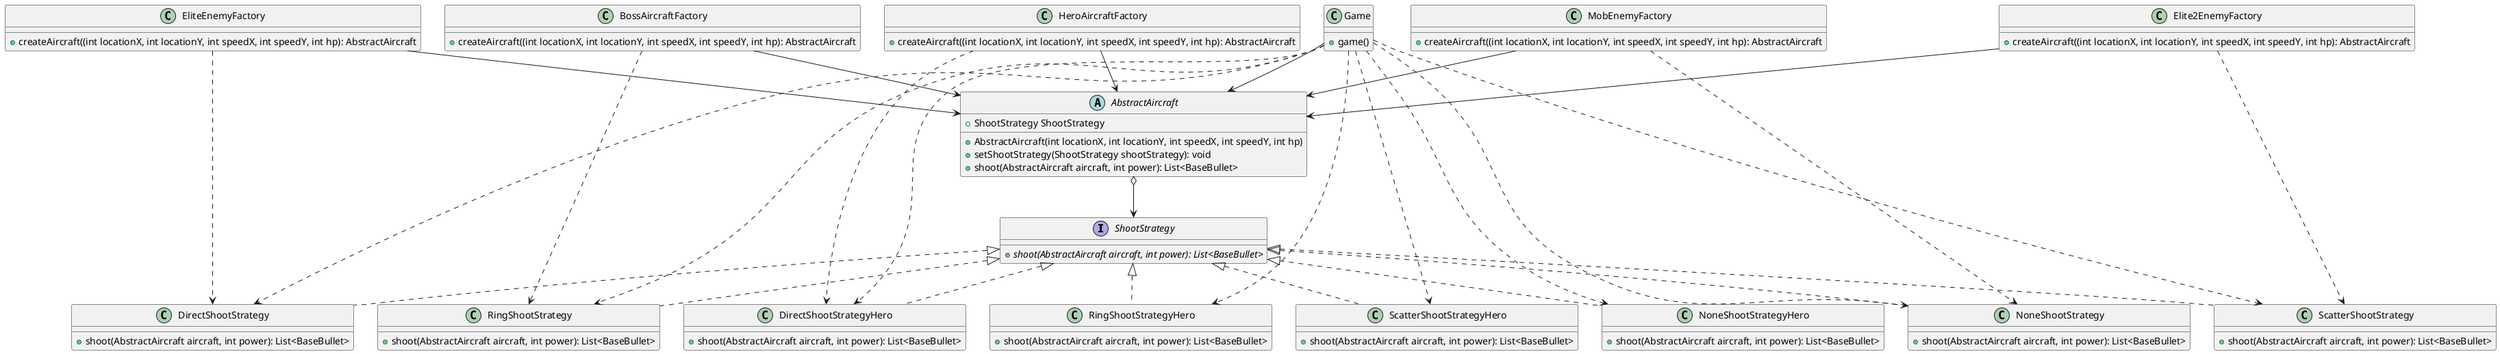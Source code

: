 @startuml ShootStrategy

interface ShootStrategy
{
    + {abstract} shoot(AbstractAircraft aircraft, int power): List<BaseBullet>
}

class DirectShootStrategy
{
    + shoot(AbstractAircraft aircraft, int power): List<BaseBullet>
}
ShootStrategy <|.. DirectShootStrategy

class DirectShootStrategyHero
{
    + shoot(AbstractAircraft aircraft, int power): List<BaseBullet>
}
ShootStrategy <|.. DirectShootStrategyHero

class NoneShootStrategy
{
    + shoot(AbstractAircraft aircraft, int power): List<BaseBullet>
}
ShootStrategy <|.. NoneShootStrategy

class NoneShootStrategyHero
{
    + shoot(AbstractAircraft aircraft, int power): List<BaseBullet>
}
ShootStrategy <|.. NoneShootStrategyHero

class RingShootStrategy
{
    + shoot(AbstractAircraft aircraft, int power): List<BaseBullet>
}
ShootStrategy <|.. RingShootStrategy

class RingShootStrategyHero
{
    + shoot(AbstractAircraft aircraft, int power): List<BaseBullet>
}
ShootStrategy <|.. RingShootStrategyHero

class ScatterShootStrategy
{
    + shoot(AbstractAircraft aircraft, int power): List<BaseBullet>
}
ShootStrategy <|.. ScatterShootStrategy

class ScatterShootStrategyHero
{
    + shoot(AbstractAircraft aircraft, int power): List<BaseBullet>
}
ShootStrategy <|.. ScatterShootStrategyHero

class BossAircraftFactory
{
    + createAircraft((int locationX, int locationY, int speedX, int speedY, int hp): AbstractAircraft
}
BossAircraftFactory ..> RingShootStrategy

class Elite2EnemyFactory
{
    + createAircraft((int locationX, int locationY, int speedX, int speedY, int hp): AbstractAircraft
}
Elite2EnemyFactory ..> ScatterShootStrategy

class EliteEnemyFactory
{
    + createAircraft((int locationX, int locationY, int speedX, int speedY, int hp): AbstractAircraft
}
EliteEnemyFactory ..> DirectShootStrategy

class HeroAircraftFactory
{
    + createAircraft((int locationX, int locationY, int speedX, int speedY, int hp): AbstractAircraft
}
HeroAircraftFactory ..> DirectShootStrategyHero

class MobEnemyFactory
{
    + createAircraft((int locationX, int locationY, int speedX, int speedY, int hp): AbstractAircraft
}
MobEnemyFactory ..> NoneShootStrategy

class Game
{
    + game()
}
Game ..> DirectShootStrategy
Game ..> DirectShootStrategyHero
Game ..> RingShootStrategy
Game ..> RingShootStrategyHero
Game ..> ScatterShootStrategy
Game ..> ScatterShootStrategyHero
Game ..> NoneShootStrategy
Game ..> NoneShootStrategyHero

abstract class AbstractAircraft
{
    + ShootStrategy ShootStrategy
    + AbstractAircraft(int locationX, int locationY, int speedX, int speedY, int hp)
    + setShootStrategy(ShootStrategy shootStrategy): void
    + shoot(AbstractAircraft aircraft, int power): List<BaseBullet>
}
AbstractAircraft o--> ShootStrategy

BossAircraftFactory --> AbstractAircraft
Elite2EnemyFactory --> AbstractAircraft
EliteEnemyFactory --> AbstractAircraft
MobEnemyFactory --> AbstractAircraft
HeroAircraftFactory --> AbstractAircraft
Game --> AbstractAircraft